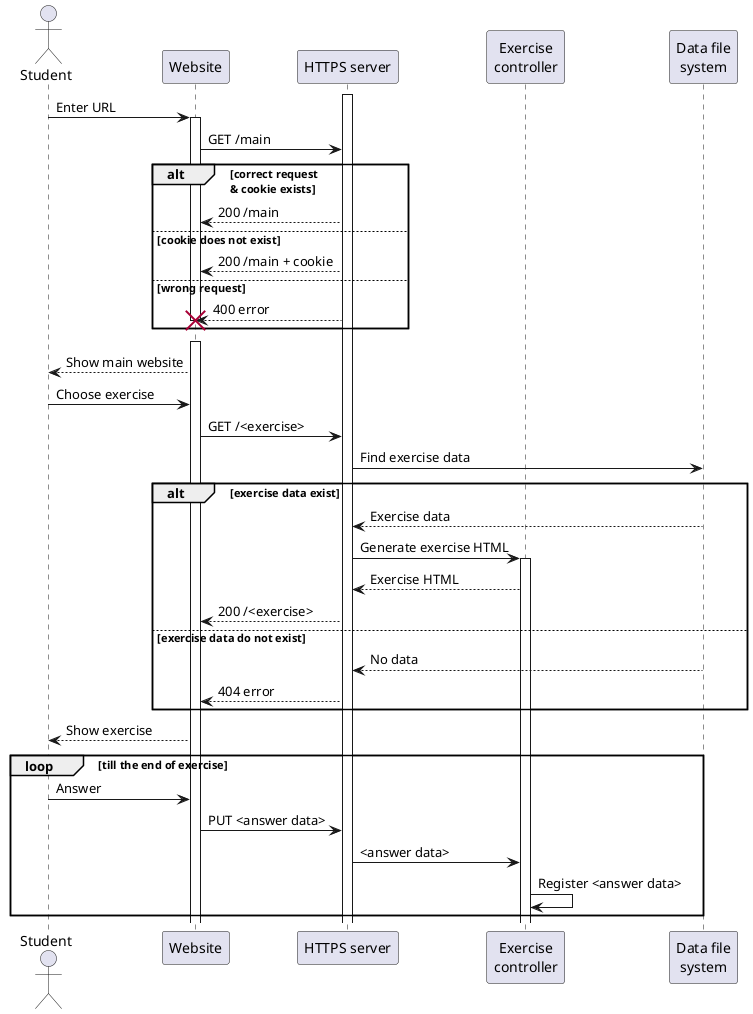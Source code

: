 @startuml shshs

actor "Student" as st
participant "Website" as wbs
participant "HTTPS server" as srv
participant "Exercise\ncontroller" as exc
participant "Data file\nsystem" as data
activate srv
st -> wbs ++ : Enter URL

wbs -> srv : GET /main
alt correct request\n& cookie exists
    srv --> wbs : 200 /main
else cookie does not exist
    srv --> wbs : 200 /main + cookie
else wrong request
    srv --> wbs : 400 error
    destroy wbs
end
wbs -[hidden]-> srv
activate wbs
wbs --> st : Show main website
st -> wbs : Choose exercise
wbs -> srv : GET /<exercise>
srv -> data : Find exercise data
alt exercise data exist
    data --> srv : Exercise data
    srv -> exc : Generate exercise HTML
    activate exc
    exc --> srv : Exercise HTML
    srv --> wbs : 200 /<exercise>
else exercise data do not exist
    data --> srv : No data
    srv --> wbs : 404 error
end
wbs --> st : Show exercise
loop till the end of exercise
st -> wbs : Answer
wbs -> srv : PUT <answer data>
srv -> exc : <answer data>
exc -> exc : Register <answer data>
end


@enduml
